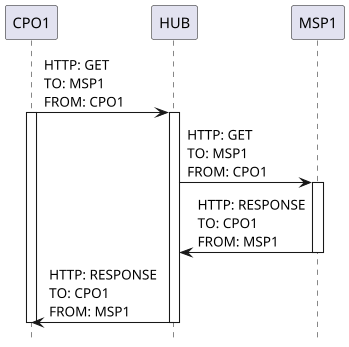 @startuml
skinparam dpi 100
hide footbox

participant "CPO1" as CPO1
participant "HUB" as HUB
participant "MSP1" as MSP1

CPO1 -> HUB: HTTP: GET\nTO: MSP1\nFROM: CPO1
activate CPO1
activate HUB
HUB -> MSP1: HTTP: GET\nTO: MSP1\nFROM: CPO1
activate MSP1
MSP1 -> HUB: HTTP: RESPONSE\nTO: CPO1\nFROM: MSP1
deactivate MSP1
HUB -> CPO1: HTTP: RESPONSE\nTO: CPO1\nFROM: MSP1
deactivate CPO1
deactivate HUB
@enduml